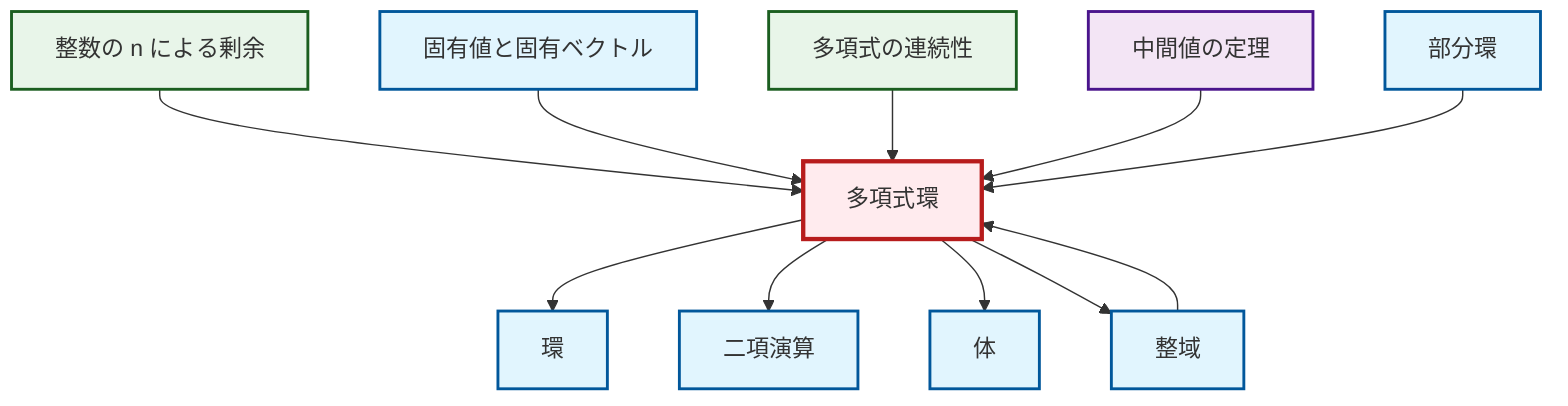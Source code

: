 graph TD
    classDef definition fill:#e1f5fe,stroke:#01579b,stroke-width:2px
    classDef theorem fill:#f3e5f5,stroke:#4a148c,stroke-width:2px
    classDef axiom fill:#fff3e0,stroke:#e65100,stroke-width:2px
    classDef example fill:#e8f5e9,stroke:#1b5e20,stroke-width:2px
    classDef current fill:#ffebee,stroke:#b71c1c,stroke-width:3px
    def-polynomial-ring["多項式環"]:::definition
    ex-polynomial-continuity["多項式の連続性"]:::example
    ex-quotient-integers-mod-n["整数の n による剰余"]:::example
    def-field["体"]:::definition
    def-integral-domain["整域"]:::definition
    thm-intermediate-value["中間値の定理"]:::theorem
    def-binary-operation["二項演算"]:::definition
    def-eigenvalue-eigenvector["固有値と固有ベクトル"]:::definition
    def-ring["環"]:::definition
    def-subring["部分環"]:::definition
    ex-quotient-integers-mod-n --> def-polynomial-ring
    def-eigenvalue-eigenvector --> def-polynomial-ring
    ex-polynomial-continuity --> def-polynomial-ring
    def-polynomial-ring --> def-ring
    def-polynomial-ring --> def-binary-operation
    def-polynomial-ring --> def-field
    def-polynomial-ring --> def-integral-domain
    thm-intermediate-value --> def-polynomial-ring
    def-subring --> def-polynomial-ring
    def-integral-domain --> def-polynomial-ring
    class def-polynomial-ring current